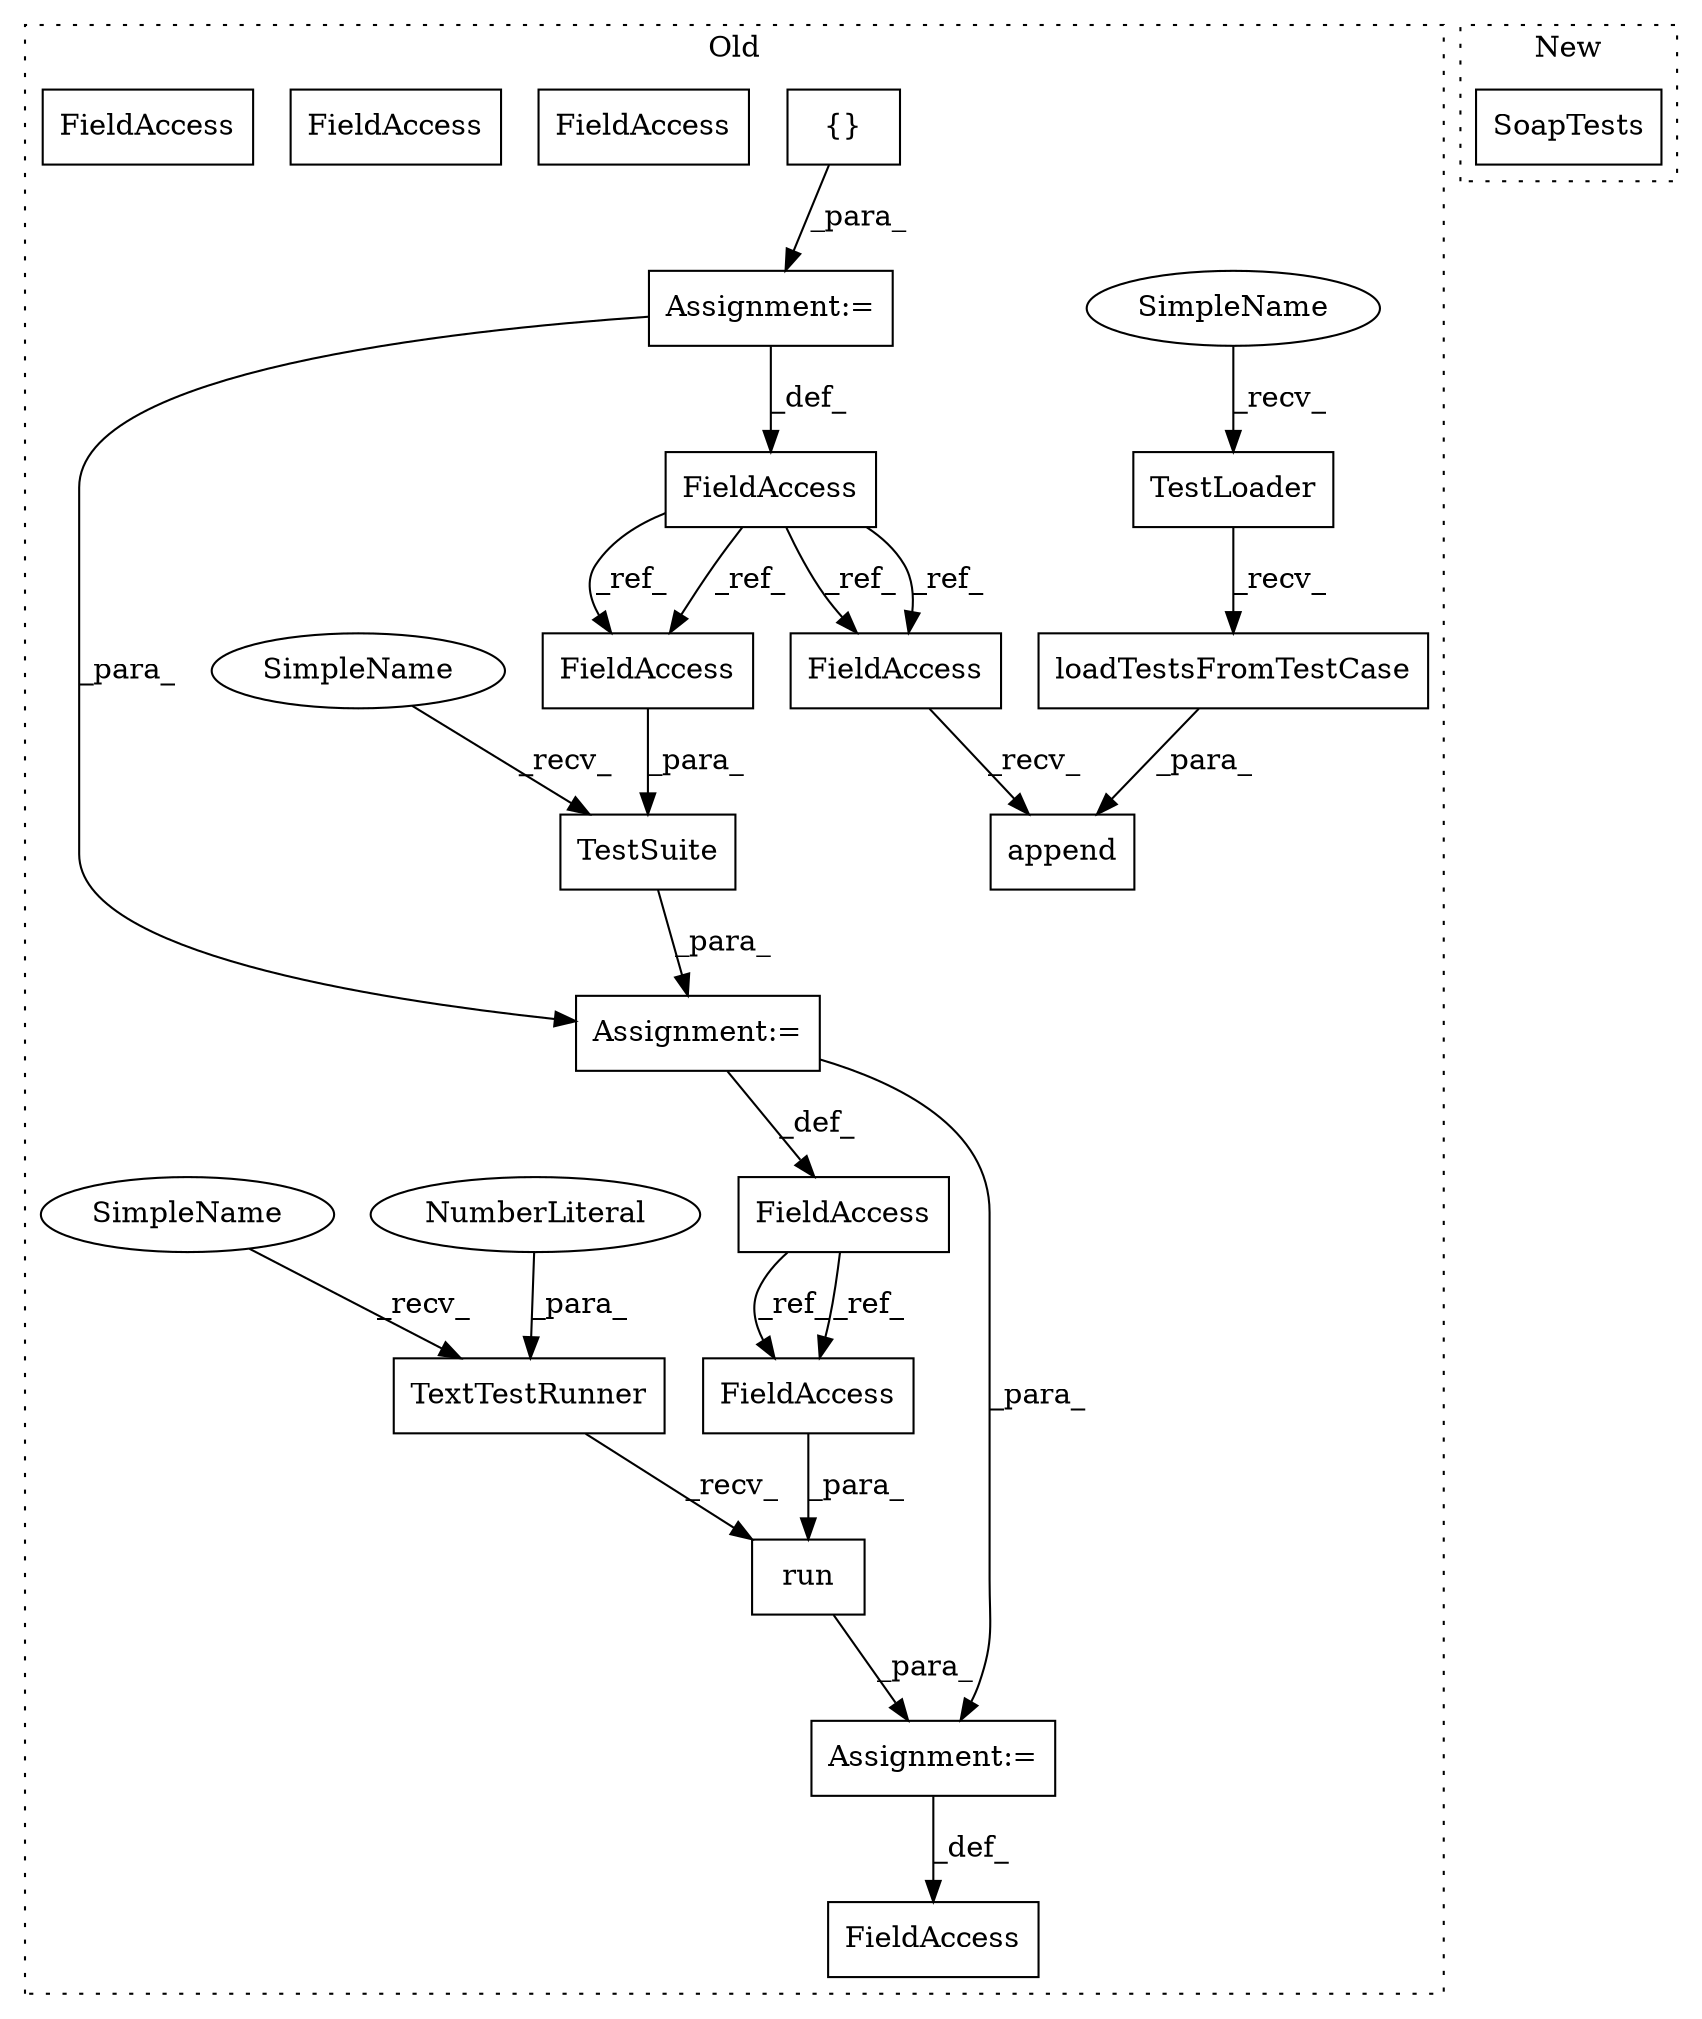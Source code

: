 digraph G {
subgraph cluster0 {
1 [label="TestLoader" a="32" s="40794" l="12" shape="box"];
3 [label="TextTestRunner" a="32" s="40907,40923" l="15,1" shape="box"];
4 [label="NumberLiteral" a="34" s="40922" l="1" shape="ellipse"];
5 [label="TestSuite" a="32" s="40866,40882" l="10,1" shape="box"];
6 [label="{}" a="4" s="40761" l="2" shape="box"];
7 [label="loadTestsFromTestCase" a="32" s="40807,40838" l="22,1" shape="box"];
8 [label="FieldAccess" a="22" s="40730" l="6" shape="box"];
9 [label="FieldAccess" a="22" s="40876" l="6" shape="box"];
10 [label="FieldAccess" a="22" s="40771" l="6" shape="box"];
11 [label="FieldAccess" a="22" s="40848" l="8" shape="box"];
12 [label="FieldAccess" a="22" s="40891" l="6" shape="box"];
13 [label="FieldAccess" a="22" s="40929" l="8" shape="box"];
14 [label="run" a="32" s="40925,40937" l="4,1" shape="box"];
15 [label="Assignment:=" a="7" s="40897" l="1" shape="box"];
16 [label="Assignment:=" a="7" s="40856" l="1" shape="box"];
17 [label="Assignment:=" a="7" s="40736" l="1" shape="box"];
18 [label="append" a="32" s="40778,40839" l="7,1" shape="box"];
19 [label="SimpleName" a="42" s="40785" l="8" shape="ellipse"];
20 [label="SimpleName" a="42" s="40857" l="8" shape="ellipse"];
21 [label="SimpleName" a="42" s="40898" l="8" shape="ellipse"];
22 [label="FieldAccess" a="22" s="40929" l="8" shape="box"];
23 [label="FieldAccess" a="22" s="40771" l="6" shape="box"];
24 [label="FieldAccess" a="22" s="40876" l="6" shape="box"];
label = "Old";
style="dotted";
}
subgraph cluster1 {
2 [label="SoapTests" a="32" s="41523" l="11" shape="box"];
label = "New";
style="dotted";
}
1 -> 7 [label="_recv_"];
3 -> 14 [label="_recv_"];
4 -> 3 [label="_para_"];
5 -> 16 [label="_para_"];
6 -> 17 [label="_para_"];
7 -> 18 [label="_para_"];
8 -> 24 [label="_ref_"];
8 -> 23 [label="_ref_"];
8 -> 23 [label="_ref_"];
8 -> 24 [label="_ref_"];
11 -> 22 [label="_ref_"];
11 -> 22 [label="_ref_"];
14 -> 15 [label="_para_"];
15 -> 12 [label="_def_"];
16 -> 15 [label="_para_"];
16 -> 11 [label="_def_"];
17 -> 8 [label="_def_"];
17 -> 16 [label="_para_"];
19 -> 1 [label="_recv_"];
20 -> 5 [label="_recv_"];
21 -> 3 [label="_recv_"];
22 -> 14 [label="_para_"];
23 -> 18 [label="_recv_"];
24 -> 5 [label="_para_"];
}